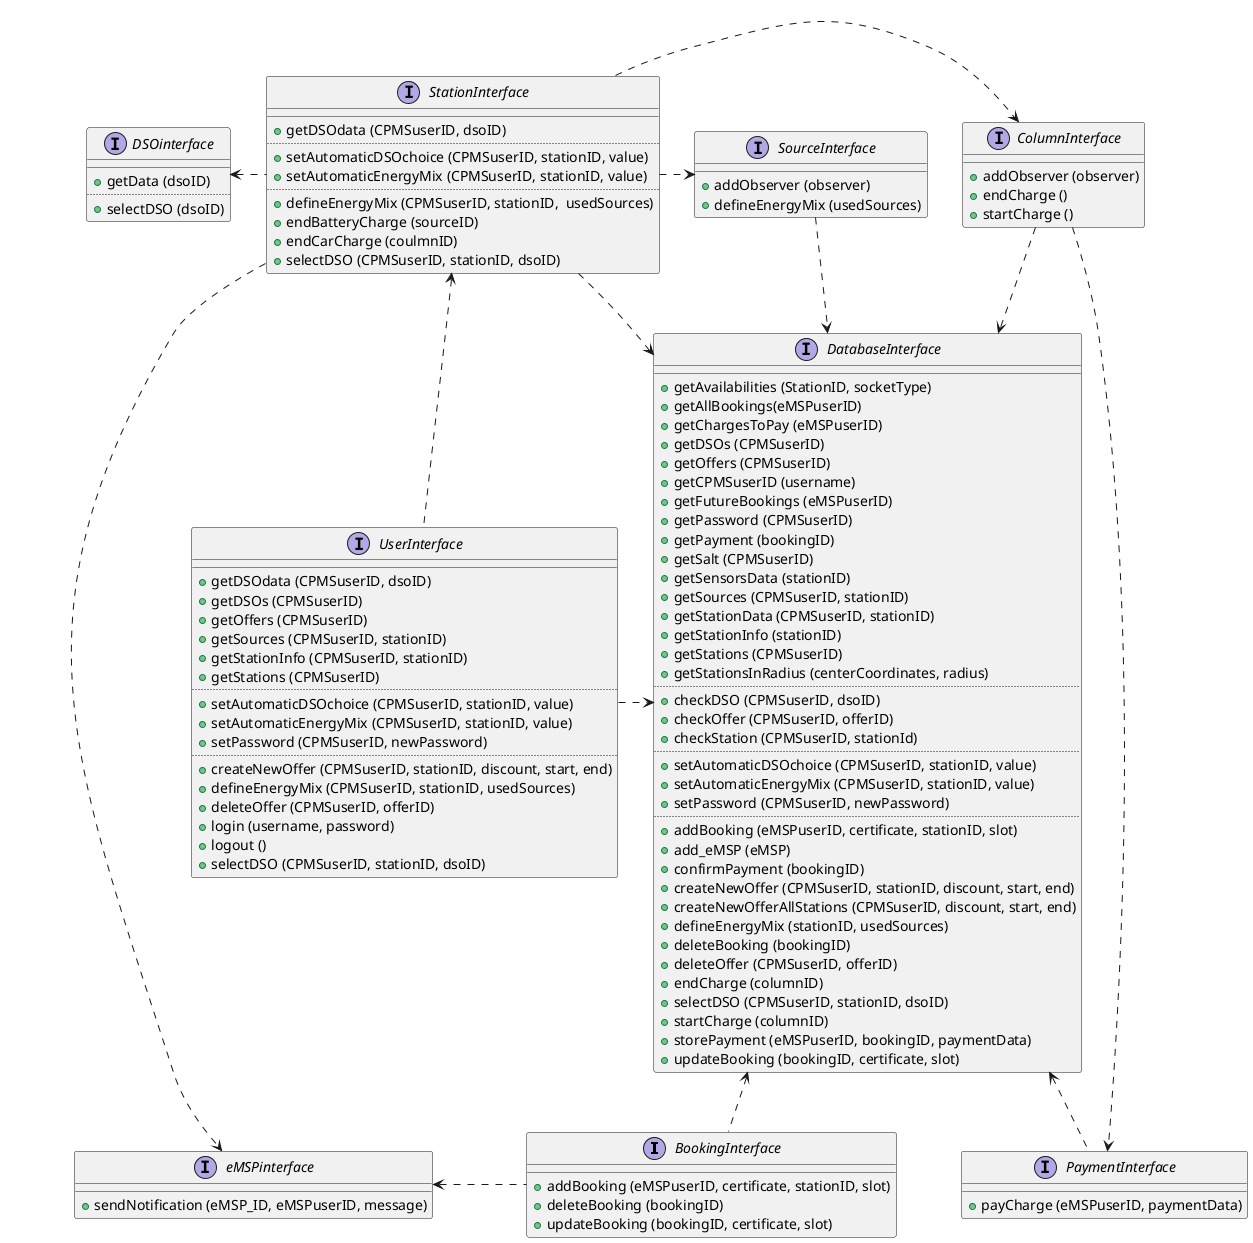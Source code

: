 @startuml

interface BookingInterface{
    + addBooking (eMSPuserID, certificate, stationID, slot)
    + deleteBooking (bookingID)
    + updateBooking (bookingID, certificate, slot)
}

interface ColumnInterface{
    + addObserver (observer)
    + endCharge ()
    + startCharge ()
}

interface DatabaseInterface{
    __
    + getAvailabilities (StationID, socketType)
    + getAllBookings(eMSPuserID)
    + getChargesToPay (eMSPuserID)
    + getDSOs (CPMSuserID)
    + getOffers (CPMSuserID)
    + getCPMSuserID (username)
    + getFutureBookings (eMSPuserID)
    + getPassword (CPMSuserID)
    + getPayment (bookingID)
    + getSalt (CPMSuserID)
    + getSensorsData (stationID)
    + getSources (CPMSuserID, stationID)
    + getStationData (CPMSuserID, stationID)
    + getStationInfo (stationID)
    + getStations (CPMSuserID)
    + getStationsInRadius (centerCoordinates, radius)
    ..
    + checkDSO (CPMSuserID, dsoID)
    + checkOffer (CPMSuserID, offerID)
    + checkStation (CPMSuserID, stationId)
    ..
    + setAutomaticDSOchoice (CPMSuserID, stationID, value)
    + setAutomaticEnergyMix (CPMSuserID, stationID, value)
    + setPassword (CPMSuserID, newPassword)
    ..
    + addBooking (eMSPuserID, certificate, stationID, slot)
    + add_eMSP (eMSP)
    + confirmPayment (bookingID)
    + createNewOffer (CPMSuserID, stationID, discount, start, end)
    + createNewOfferAllStations (CPMSuserID, discount, start, end)
    + defineEnergyMix (stationID, usedSources)
    + deleteBooking (bookingID)
    + deleteOffer (CPMSuserID, offerID)
    + endCharge (columnID)
    + selectDSO (CPMSuserID, stationID, dsoID)
    + startCharge (columnID)
    + storePayment (eMSPuserID, bookingID, paymentData)
    + updateBooking (bookingID, certificate, slot)
}


interface DSOinterface{
    __
    + getData (dsoID)
    ..
    + selectDSO (dsoID)
}

interface eMSPinterface{
    + sendNotification (eMSP_ID, eMSPuserID, message)
}

interface PaymentInterface{
    + payCharge (eMSPuserID, paymentData)
}

interface SourceInterface{
    + addObserver (observer)
    + defineEnergyMix (usedSources)
}

interface StationInterface{
    __
    + getDSOdata (CPMSuserID, dsoID)
    ..
    + setAutomaticDSOchoice (CPMSuserID, stationID, value)
    + setAutomaticEnergyMix (CPMSuserID, stationID, value)
    ..
    + defineEnergyMix (CPMSuserID, stationID,  usedSources)
    + endBatteryCharge (sourceID)
    + endCarCharge (coulmnID)
    + selectDSO (CPMSuserID, stationID, dsoID)
}

interface UserInterface{
    __
    + getDSOdata (CPMSuserID, dsoID)
    + getDSOs (CPMSuserID)
    + getOffers (CPMSuserID)
    + getSources (CPMSuserID, stationID)
    + getStationInfo (CPMSuserID, stationID)
    + getStations (CPMSuserID)
    ..
    + setAutomaticDSOchoice (CPMSuserID, stationID, value)
    + setAutomaticEnergyMix (CPMSuserID, stationID, value)
    + setPassword (CPMSuserID, newPassword)
    ..
    + createNewOffer (CPMSuserID, stationID, discount, start, end)
    + defineEnergyMix (CPMSuserID, stationID, usedSources)
    + deleteOffer (CPMSuserID, offerID)
    + login (username, password)
    + logout ()
    + selectDSO (CPMSuserID, stationID, dsoID)
}

UserInterface .> DatabaseInterface
StationInterface ..> DatabaseInterface
ColumnInterface ..> DatabaseInterface
SourceInterface ..> DatabaseInterface
DatabaseInterface <.. BookingInterface
DatabaseInterface <.. PaymentInterface

StationInterface <.. UserInterface
DSOinterface <. StationInterface
StationInterface .> SourceInterface
StationInterface .> ColumnInterface
StationInterface ..> eMSPinterface
eMSPinterface <. BookingInterface
ColumnInterface ..> PaymentInterface 

@enduml
